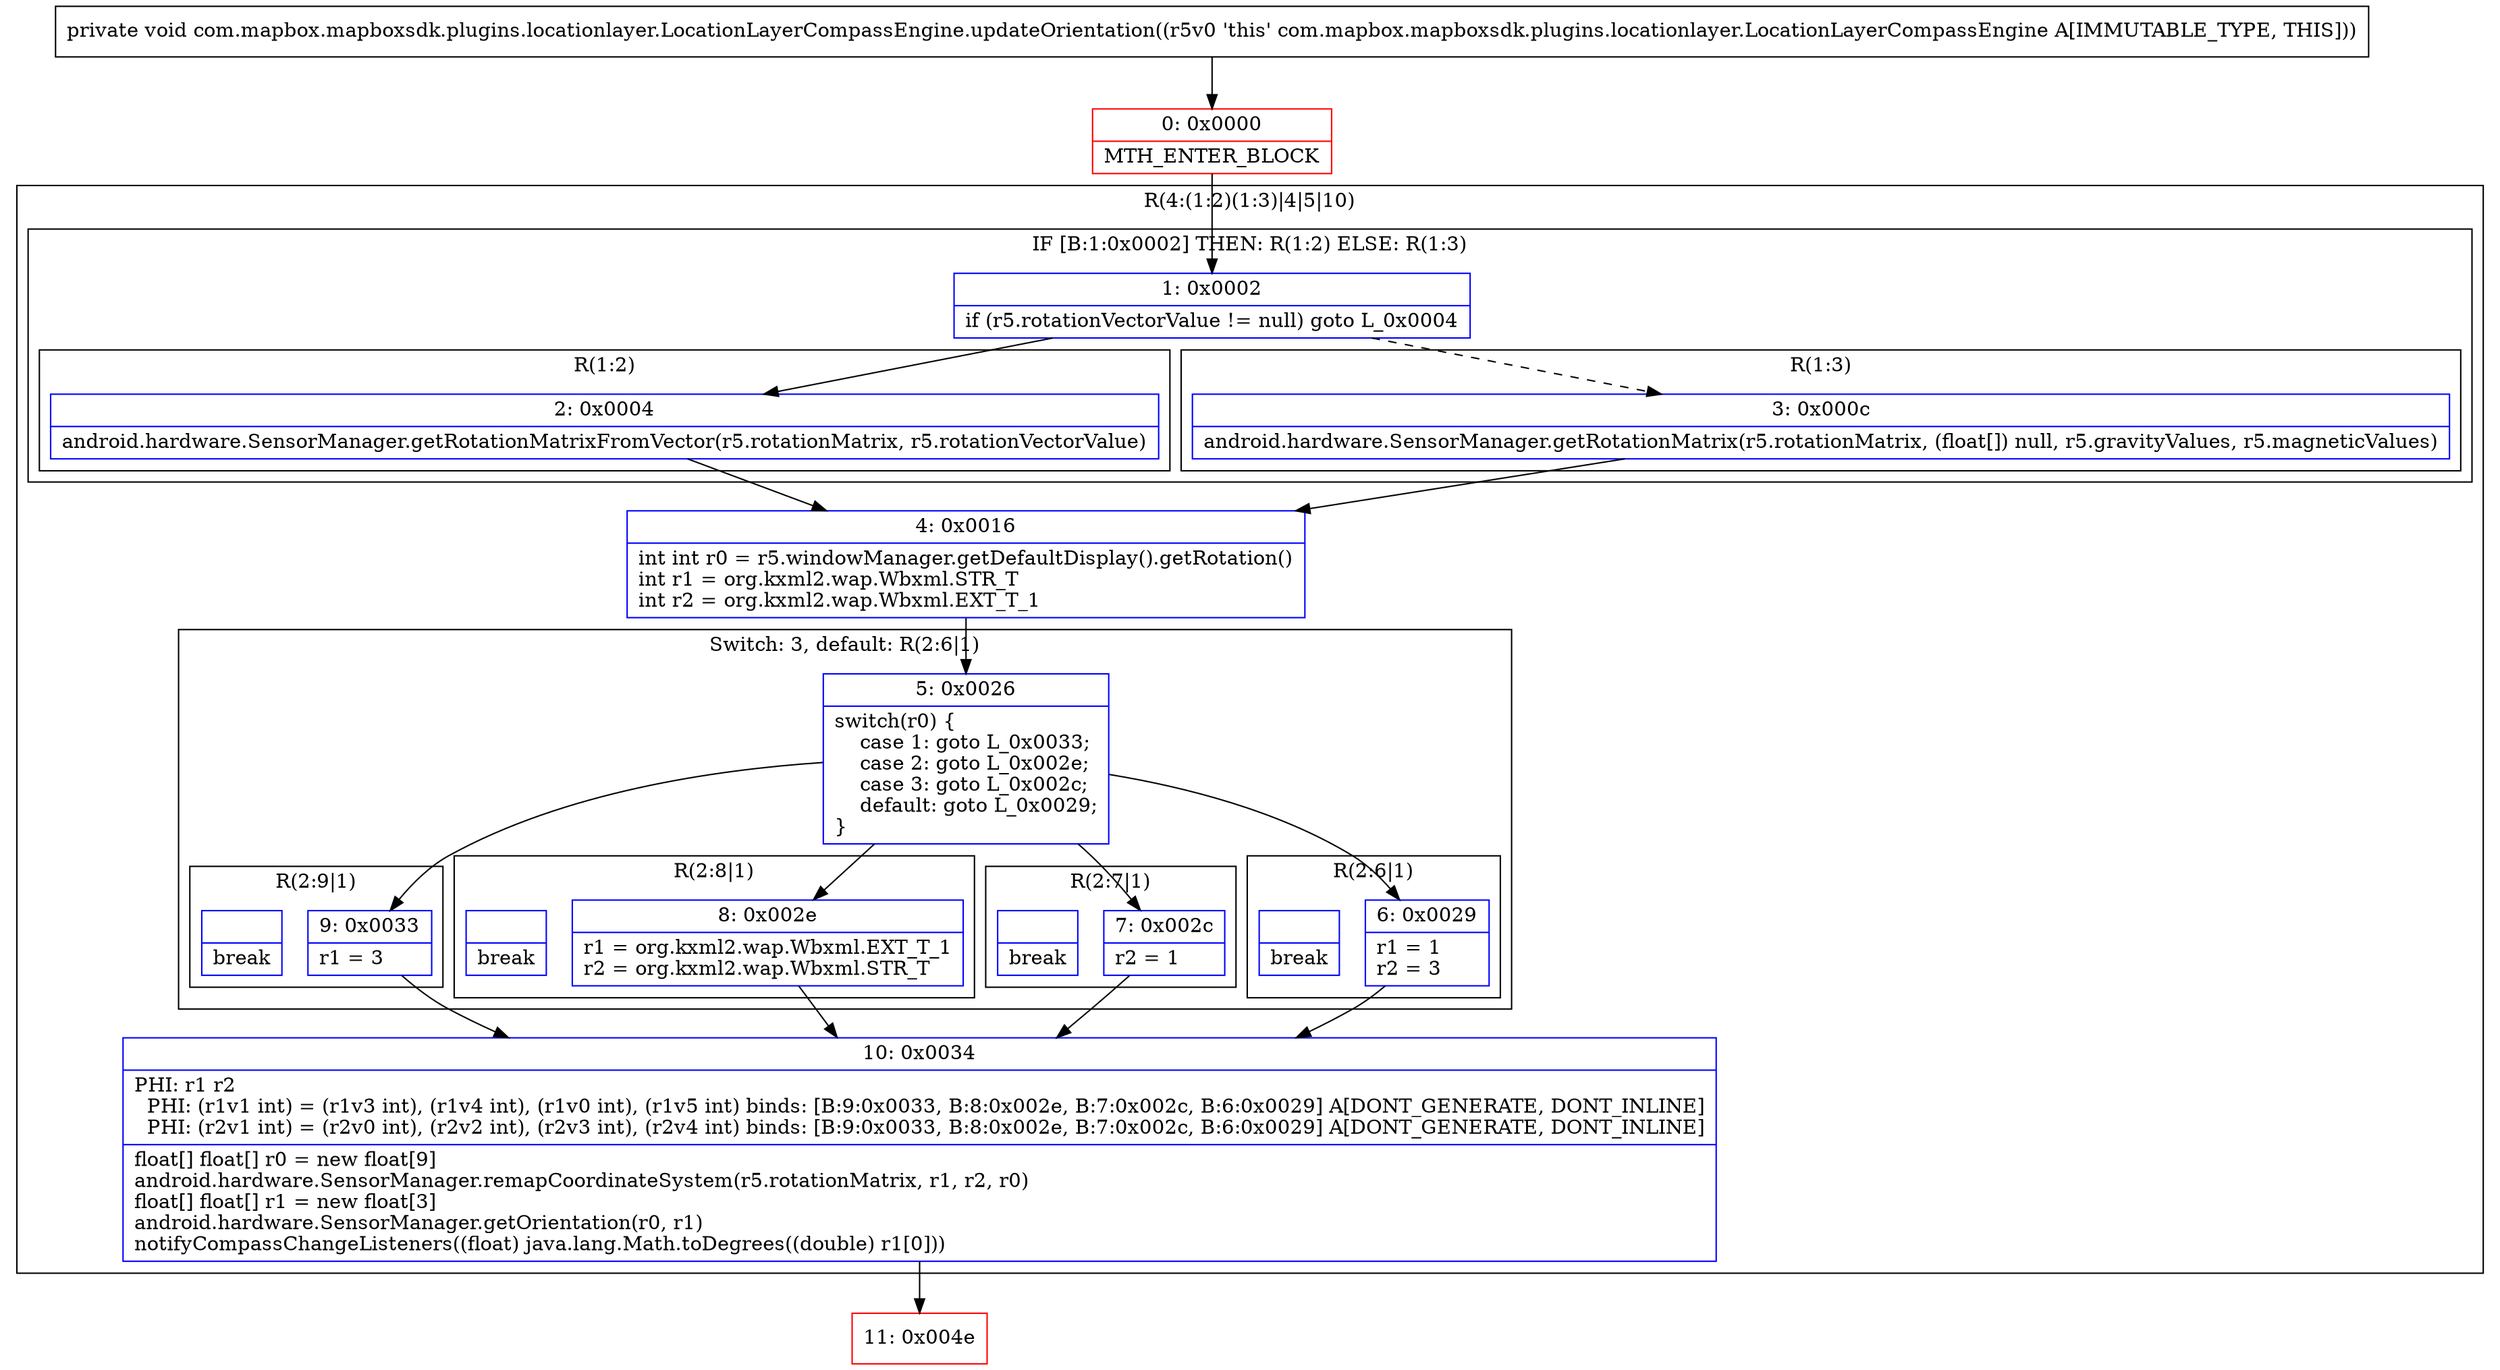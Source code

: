 digraph "CFG forcom.mapbox.mapboxsdk.plugins.locationlayer.LocationLayerCompassEngine.updateOrientation()V" {
subgraph cluster_Region_1827027207 {
label = "R(4:(1:2)(1:3)|4|5|10)";
node [shape=record,color=blue];
subgraph cluster_IfRegion_1382673779 {
label = "IF [B:1:0x0002] THEN: R(1:2) ELSE: R(1:3)";
node [shape=record,color=blue];
Node_1 [shape=record,label="{1\:\ 0x0002|if (r5.rotationVectorValue != null) goto L_0x0004\l}"];
subgraph cluster_Region_1199500653 {
label = "R(1:2)";
node [shape=record,color=blue];
Node_2 [shape=record,label="{2\:\ 0x0004|android.hardware.SensorManager.getRotationMatrixFromVector(r5.rotationMatrix, r5.rotationVectorValue)\l}"];
}
subgraph cluster_Region_787843119 {
label = "R(1:3)";
node [shape=record,color=blue];
Node_3 [shape=record,label="{3\:\ 0x000c|android.hardware.SensorManager.getRotationMatrix(r5.rotationMatrix, (float[]) null, r5.gravityValues, r5.magneticValues)\l}"];
}
}
Node_4 [shape=record,label="{4\:\ 0x0016|int int r0 = r5.windowManager.getDefaultDisplay().getRotation()\lint r1 = org.kxml2.wap.Wbxml.STR_T\lint r2 = org.kxml2.wap.Wbxml.EXT_T_1\l}"];
subgraph cluster_SwitchRegion_646416513 {
label = "Switch: 3, default: R(2:6|1)";
node [shape=record,color=blue];
Node_5 [shape=record,label="{5\:\ 0x0026|switch(r0) \{\l    case 1: goto L_0x0033;\l    case 2: goto L_0x002e;\l    case 3: goto L_0x002c;\l    default: goto L_0x0029;\l\}\l}"];
subgraph cluster_Region_1532394805 {
label = "R(2:9|1)";
node [shape=record,color=blue];
Node_9 [shape=record,label="{9\:\ 0x0033|r1 = 3\l}"];
Node_InsnContainer_2051856419 [shape=record,label="{|break\l}"];
}
subgraph cluster_Region_1905330040 {
label = "R(2:8|1)";
node [shape=record,color=blue];
Node_8 [shape=record,label="{8\:\ 0x002e|r1 = org.kxml2.wap.Wbxml.EXT_T_1\lr2 = org.kxml2.wap.Wbxml.STR_T\l}"];
Node_InsnContainer_1741922412 [shape=record,label="{|break\l}"];
}
subgraph cluster_Region_909865153 {
label = "R(2:7|1)";
node [shape=record,color=blue];
Node_7 [shape=record,label="{7\:\ 0x002c|r2 = 1\l}"];
Node_InsnContainer_1475751038 [shape=record,label="{|break\l}"];
}
subgraph cluster_Region_744629836 {
label = "R(2:6|1)";
node [shape=record,color=blue];
Node_6 [shape=record,label="{6\:\ 0x0029|r1 = 1\lr2 = 3\l}"];
Node_InsnContainer_1430286943 [shape=record,label="{|break\l}"];
}
}
Node_10 [shape=record,label="{10\:\ 0x0034|PHI: r1 r2 \l  PHI: (r1v1 int) = (r1v3 int), (r1v4 int), (r1v0 int), (r1v5 int) binds: [B:9:0x0033, B:8:0x002e, B:7:0x002c, B:6:0x0029] A[DONT_GENERATE, DONT_INLINE]\l  PHI: (r2v1 int) = (r2v0 int), (r2v2 int), (r2v3 int), (r2v4 int) binds: [B:9:0x0033, B:8:0x002e, B:7:0x002c, B:6:0x0029] A[DONT_GENERATE, DONT_INLINE]\l|float[] float[] r0 = new float[9]\landroid.hardware.SensorManager.remapCoordinateSystem(r5.rotationMatrix, r1, r2, r0)\lfloat[] float[] r1 = new float[3]\landroid.hardware.SensorManager.getOrientation(r0, r1)\lnotifyCompassChangeListeners((float) java.lang.Math.toDegrees((double) r1[0]))\l}"];
}
Node_0 [shape=record,color=red,label="{0\:\ 0x0000|MTH_ENTER_BLOCK\l}"];
Node_11 [shape=record,color=red,label="{11\:\ 0x004e}"];
MethodNode[shape=record,label="{private void com.mapbox.mapboxsdk.plugins.locationlayer.LocationLayerCompassEngine.updateOrientation((r5v0 'this' com.mapbox.mapboxsdk.plugins.locationlayer.LocationLayerCompassEngine A[IMMUTABLE_TYPE, THIS])) }"];
MethodNode -> Node_0;
Node_1 -> Node_2;
Node_1 -> Node_3[style=dashed];
Node_2 -> Node_4;
Node_3 -> Node_4;
Node_4 -> Node_5;
Node_5 -> Node_6;
Node_5 -> Node_7;
Node_5 -> Node_8;
Node_5 -> Node_9;
Node_9 -> Node_10;
Node_8 -> Node_10;
Node_7 -> Node_10;
Node_6 -> Node_10;
Node_10 -> Node_11;
Node_0 -> Node_1;
}

